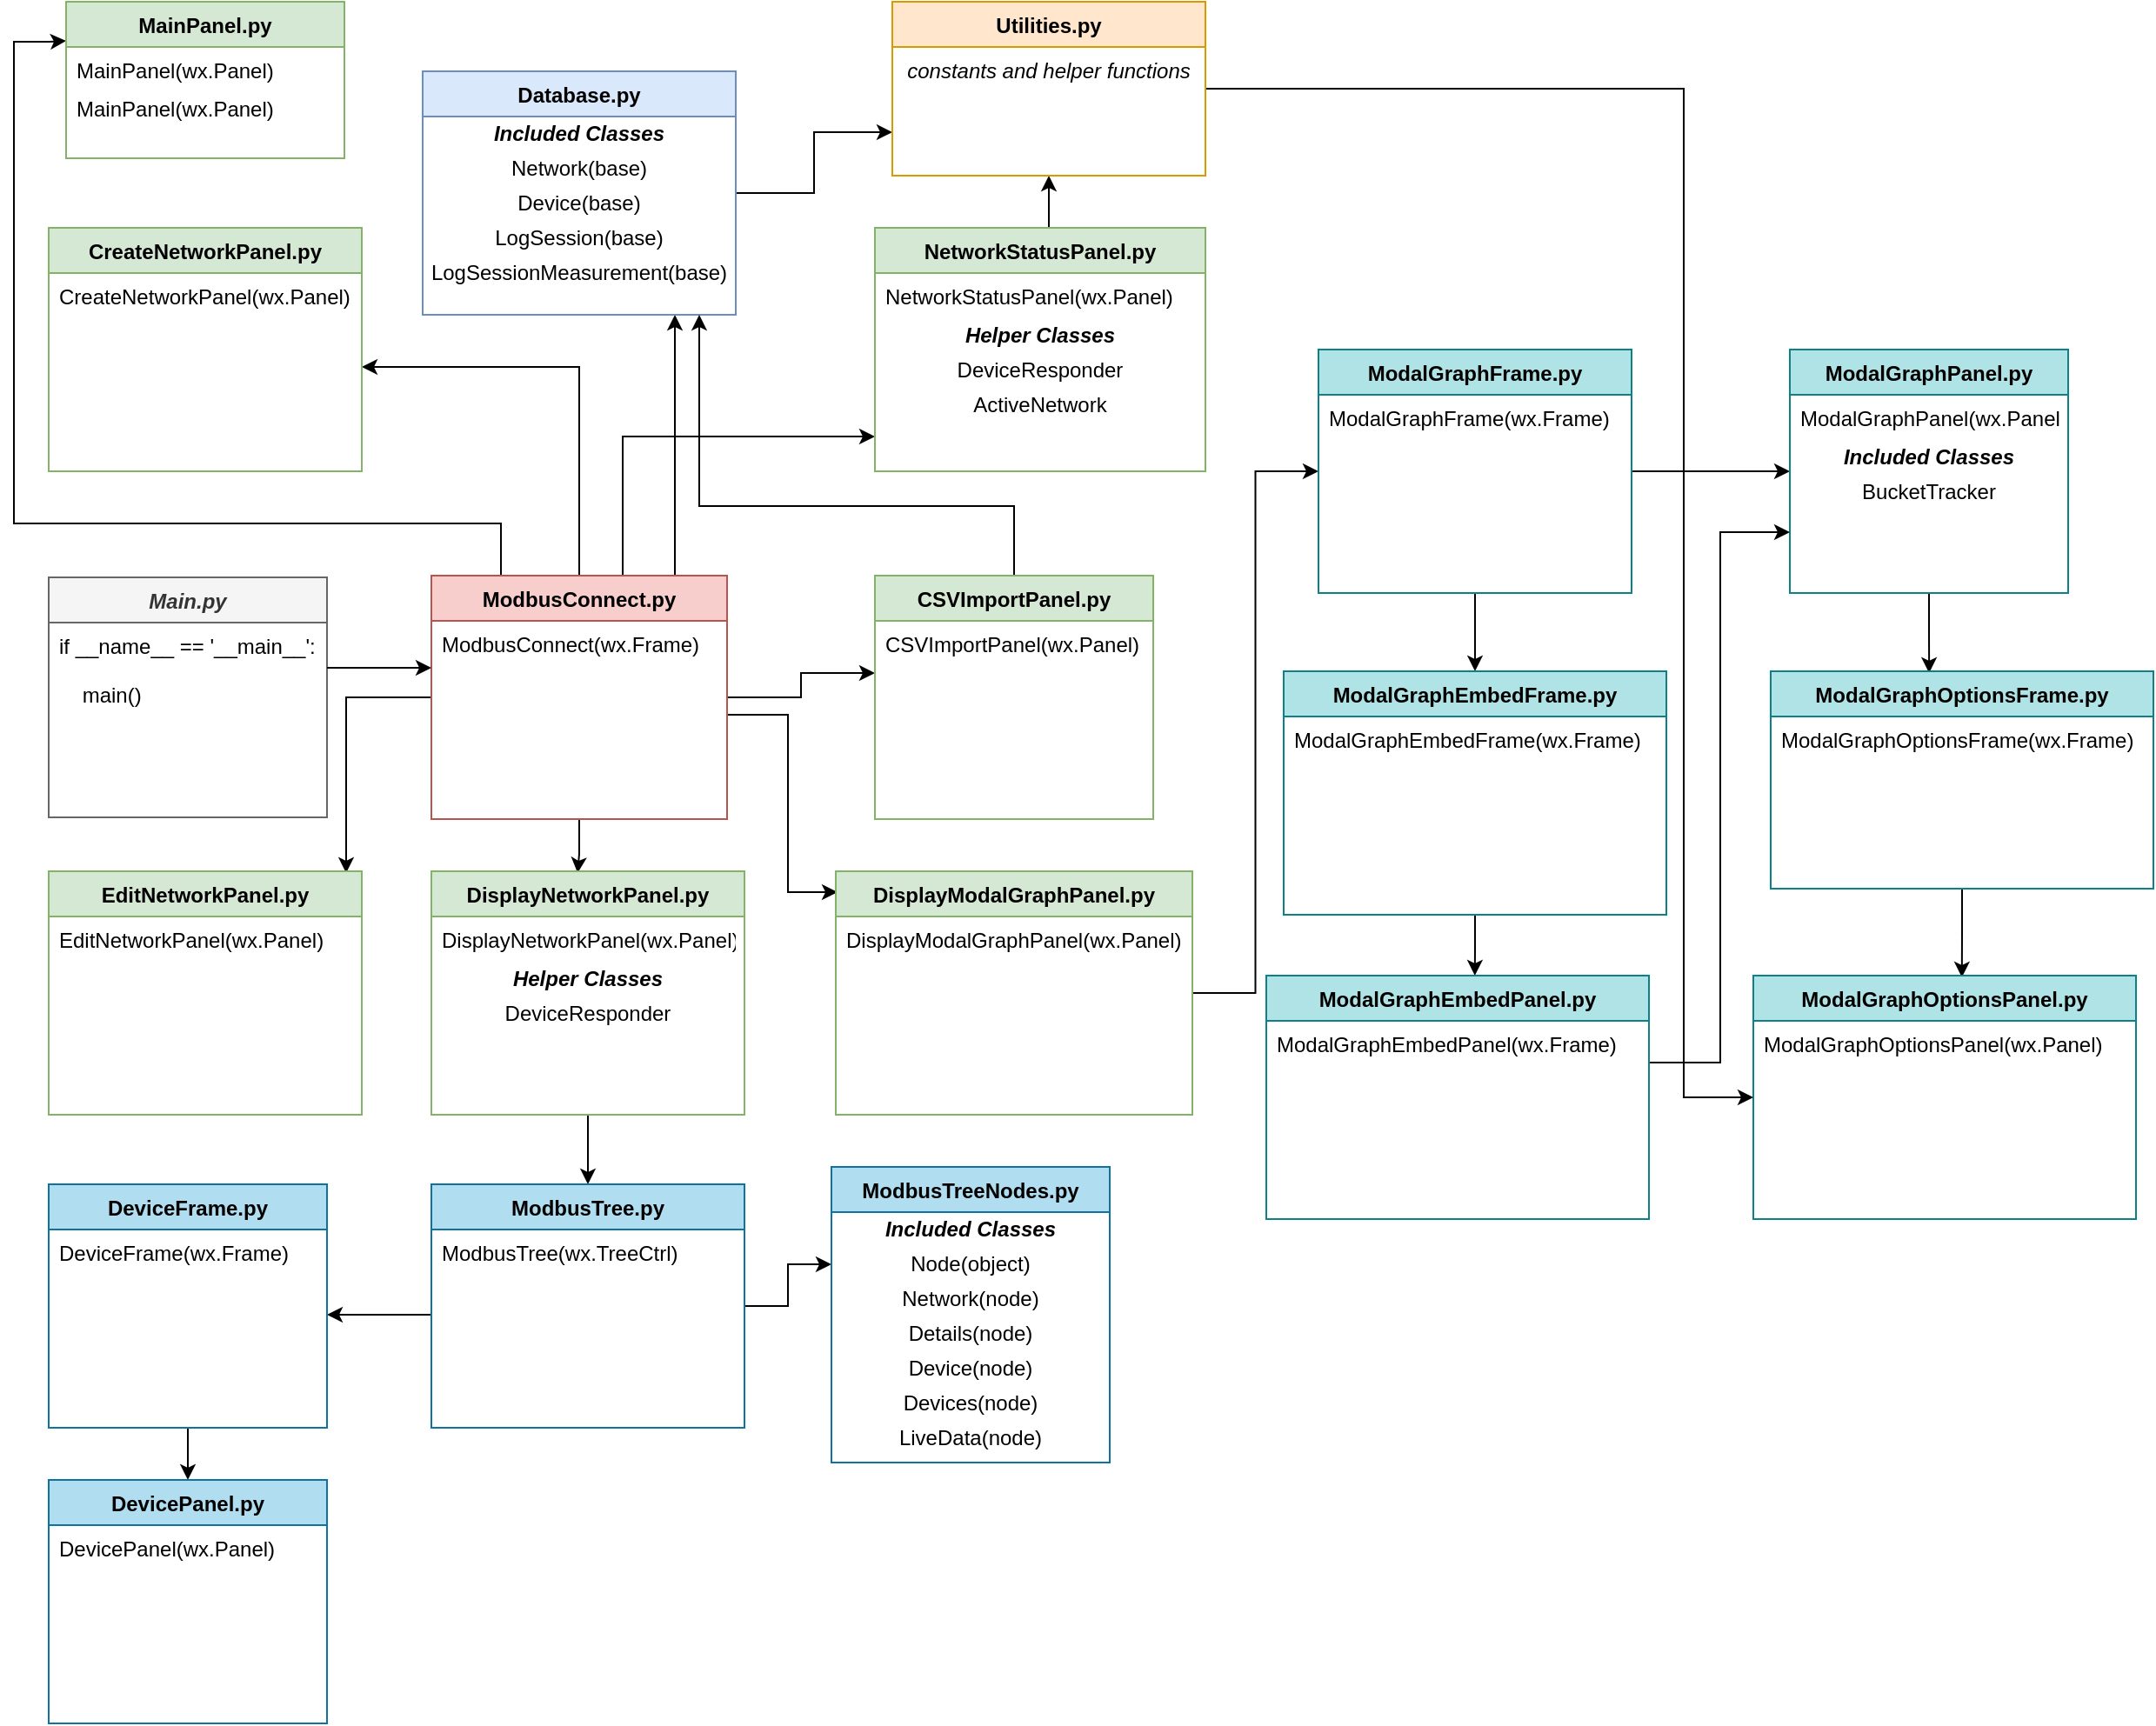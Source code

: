 <mxfile version="14.3.0" type="device"><diagram id="C5RBs43oDa-KdzZeNtuy" name="Page-1"><mxGraphModel dx="1828" dy="2318" grid="1" gridSize="10" guides="1" tooltips="1" connect="1" arrows="1" fold="1" page="1" pageScale="1" pageWidth="827" pageHeight="1169" math="0" shadow="0"><root><mxCell id="WIyWlLk6GJQsqaUBKTNV-0"/><mxCell id="WIyWlLk6GJQsqaUBKTNV-1" parent="WIyWlLk6GJQsqaUBKTNV-0"/><mxCell id="zkfFHV4jXpPFQw0GAbJ--0" value="Main.py" style="swimlane;fontStyle=3;align=center;verticalAlign=top;childLayout=stackLayout;horizontal=1;startSize=26;horizontalStack=0;resizeParent=1;resizeLast=0;collapsible=1;marginBottom=0;rounded=0;shadow=0;strokeWidth=1;fillColor=#f5f5f5;strokeColor=#666666;fontColor=#333333;" parent="WIyWlLk6GJQsqaUBKTNV-1" vertex="1"><mxGeometry x="80" y="141" width="160" height="138" as="geometry"><mxRectangle x="80" y="120" width="160" height="26" as="alternateBounds"/></mxGeometry></mxCell><mxCell id="zkfFHV4jXpPFQw0GAbJ--1" value="if __name__ == '__main__':&#xa;&#xa;    main()&#xa;" style="text;align=left;verticalAlign=top;spacingLeft=4;spacingRight=4;overflow=hidden;rotatable=0;points=[[0,0.5],[1,0.5]];portConstraint=eastwest;" parent="zkfFHV4jXpPFQw0GAbJ--0" vertex="1"><mxGeometry y="26" width="160" height="54" as="geometry"/></mxCell><mxCell id="cQ3X2oHFuaWHltNf9EWz-26" style="edgeStyle=orthogonalEdgeStyle;rounded=0;orthogonalLoop=1;jettySize=auto;html=1;" edge="1" parent="WIyWlLk6GJQsqaUBKTNV-1" source="zkfFHV4jXpPFQw0GAbJ--6"><mxGeometry relative="1" as="geometry"><mxPoint x="440" y="-10" as="targetPoint"/><Array as="points"><mxPoint x="440" y="110"/><mxPoint x="440" y="110"/></Array></mxGeometry></mxCell><mxCell id="cQ3X2oHFuaWHltNf9EWz-27" style="edgeStyle=orthogonalEdgeStyle;rounded=0;orthogonalLoop=1;jettySize=auto;html=1;" edge="1" parent="WIyWlLk6GJQsqaUBKTNV-1" source="zkfFHV4jXpPFQw0GAbJ--6"><mxGeometry relative="1" as="geometry"><mxPoint x="555" y="60" as="targetPoint"/><Array as="points"><mxPoint x="410" y="60"/><mxPoint x="555" y="60"/></Array></mxGeometry></mxCell><mxCell id="cQ3X2oHFuaWHltNf9EWz-28" style="edgeStyle=orthogonalEdgeStyle;rounded=0;orthogonalLoop=1;jettySize=auto;html=1;entryX=0;entryY=1.154;entryDx=0;entryDy=0;entryPerimeter=0;" edge="1" parent="WIyWlLk6GJQsqaUBKTNV-1" source="zkfFHV4jXpPFQw0GAbJ--6" target="cQ3X2oHFuaWHltNf9EWz-22"><mxGeometry relative="1" as="geometry"/></mxCell><mxCell id="cQ3X2oHFuaWHltNf9EWz-29" style="edgeStyle=orthogonalEdgeStyle;rounded=0;orthogonalLoop=1;jettySize=auto;html=1;entryX=0.95;entryY=0.007;entryDx=0;entryDy=0;entryPerimeter=0;" edge="1" parent="WIyWlLk6GJQsqaUBKTNV-1" source="zkfFHV4jXpPFQw0GAbJ--6" target="cQ3X2oHFuaWHltNf9EWz-11"><mxGeometry relative="1" as="geometry"><Array as="points"><mxPoint x="251" y="210"/></Array></mxGeometry></mxCell><mxCell id="cQ3X2oHFuaWHltNf9EWz-32" style="edgeStyle=orthogonalEdgeStyle;rounded=0;orthogonalLoop=1;jettySize=auto;html=1;entryX=0.005;entryY=0.086;entryDx=0;entryDy=0;entryPerimeter=0;" edge="1" parent="WIyWlLk6GJQsqaUBKTNV-1" source="zkfFHV4jXpPFQw0GAbJ--6" target="cQ3X2oHFuaWHltNf9EWz-23"><mxGeometry relative="1" as="geometry"><Array as="points"><mxPoint x="505" y="220"/><mxPoint x="505" y="322"/></Array></mxGeometry></mxCell><mxCell id="cQ3X2oHFuaWHltNf9EWz-75" style="edgeStyle=orthogonalEdgeStyle;rounded=0;orthogonalLoop=1;jettySize=auto;html=1;entryX=0;entryY=0.25;entryDx=0;entryDy=0;" edge="1" parent="WIyWlLk6GJQsqaUBKTNV-1" source="zkfFHV4jXpPFQw0GAbJ--6" target="cQ3X2oHFuaWHltNf9EWz-3"><mxGeometry relative="1" as="geometry"><Array as="points"><mxPoint x="340" y="110"/><mxPoint x="60" y="110"/><mxPoint x="60" y="-167"/><mxPoint x="80" y="-167"/></Array></mxGeometry></mxCell><mxCell id="cQ3X2oHFuaWHltNf9EWz-101" style="edgeStyle=orthogonalEdgeStyle;rounded=0;orthogonalLoop=1;jettySize=auto;html=1;entryX=0.467;entryY=0.007;entryDx=0;entryDy=0;entryPerimeter=0;" edge="1" parent="WIyWlLk6GJQsqaUBKTNV-1" source="zkfFHV4jXpPFQw0GAbJ--6" target="cQ3X2oHFuaWHltNf9EWz-16"><mxGeometry relative="1" as="geometry"/></mxCell><mxCell id="cQ3X2oHFuaWHltNf9EWz-106" style="edgeStyle=orthogonalEdgeStyle;rounded=0;orthogonalLoop=1;jettySize=auto;html=1;" edge="1" parent="WIyWlLk6GJQsqaUBKTNV-1" source="zkfFHV4jXpPFQw0GAbJ--6"><mxGeometry relative="1" as="geometry"><mxPoint x="260" y="20" as="targetPoint"/><Array as="points"><mxPoint x="385" y="20"/></Array></mxGeometry></mxCell><mxCell id="zkfFHV4jXpPFQw0GAbJ--6" value="ModbusConnect.py&#xa;" style="swimlane;fontStyle=1;align=center;verticalAlign=top;childLayout=stackLayout;horizontal=1;startSize=26;horizontalStack=0;resizeParent=1;resizeLast=0;collapsible=1;marginBottom=0;rounded=0;shadow=0;strokeWidth=1;fillColor=#f8cecc;strokeColor=#b85450;" parent="WIyWlLk6GJQsqaUBKTNV-1" vertex="1"><mxGeometry x="300" y="140" width="170" height="140" as="geometry"><mxRectangle x="130" y="380" width="160" height="26" as="alternateBounds"/></mxGeometry></mxCell><mxCell id="zkfFHV4jXpPFQw0GAbJ--7" value="ModbusConnect(wx.Frame)&#xa;" style="text;align=left;verticalAlign=top;spacingLeft=4;spacingRight=4;overflow=hidden;rotatable=0;points=[[0,0.5],[1,0.5]];portConstraint=eastwest;" parent="zkfFHV4jXpPFQw0GAbJ--6" vertex="1"><mxGeometry y="26" width="170" height="26" as="geometry"/></mxCell><mxCell id="cQ3X2oHFuaWHltNf9EWz-89" style="edgeStyle=orthogonalEdgeStyle;rounded=0;orthogonalLoop=1;jettySize=auto;html=1;entryX=0;entryY=0.75;entryDx=0;entryDy=0;" edge="1" parent="WIyWlLk6GJQsqaUBKTNV-1" source="cQ3X2oHFuaWHltNf9EWz-1" target="cQ3X2oHFuaWHltNf9EWz-87"><mxGeometry relative="1" as="geometry"/></mxCell><mxCell id="cQ3X2oHFuaWHltNf9EWz-1" value="Database.py" style="swimlane;fontStyle=1;align=center;verticalAlign=top;childLayout=stackLayout;horizontal=1;startSize=26;horizontalStack=0;resizeParent=1;resizeLast=0;collapsible=1;marginBottom=0;rounded=0;shadow=0;strokeWidth=1;fillColor=#dae8fc;strokeColor=#6c8ebf;" vertex="1" parent="WIyWlLk6GJQsqaUBKTNV-1"><mxGeometry x="295" y="-150" width="180" height="140" as="geometry"><mxRectangle x="130" y="380" width="160" height="26" as="alternateBounds"/></mxGeometry></mxCell><mxCell id="cQ3X2oHFuaWHltNf9EWz-77" value="&lt;b&gt;Included Classes&lt;/b&gt;" style="text;html=1;strokeColor=none;fillColor=none;align=center;verticalAlign=middle;whiteSpace=wrap;rounded=0;fontStyle=2" vertex="1" parent="cQ3X2oHFuaWHltNf9EWz-1"><mxGeometry y="26" width="180" height="20" as="geometry"/></mxCell><mxCell id="cQ3X2oHFuaWHltNf9EWz-78" value="Network(base)" style="text;html=1;strokeColor=none;fillColor=none;align=center;verticalAlign=middle;whiteSpace=wrap;rounded=0;" vertex="1" parent="cQ3X2oHFuaWHltNf9EWz-1"><mxGeometry y="46" width="180" height="20" as="geometry"/></mxCell><mxCell id="cQ3X2oHFuaWHltNf9EWz-80" value="Device(base)" style="text;html=1;strokeColor=none;fillColor=none;align=center;verticalAlign=middle;whiteSpace=wrap;rounded=0;" vertex="1" parent="cQ3X2oHFuaWHltNf9EWz-1"><mxGeometry y="66" width="180" height="20" as="geometry"/></mxCell><mxCell id="cQ3X2oHFuaWHltNf9EWz-81" value="LogSession(base)" style="text;html=1;strokeColor=none;fillColor=none;align=center;verticalAlign=middle;whiteSpace=wrap;rounded=0;" vertex="1" parent="cQ3X2oHFuaWHltNf9EWz-1"><mxGeometry y="86" width="180" height="20" as="geometry"/></mxCell><mxCell id="cQ3X2oHFuaWHltNf9EWz-83" value="LogSessionMeasurement(base)" style="text;html=1;strokeColor=none;fillColor=none;align=center;verticalAlign=middle;whiteSpace=wrap;rounded=0;" vertex="1" parent="cQ3X2oHFuaWHltNf9EWz-1"><mxGeometry y="106" width="180" height="20" as="geometry"/></mxCell><mxCell id="cQ3X2oHFuaWHltNf9EWz-3" value="MainPanel.py" style="swimlane;fontStyle=1;align=center;verticalAlign=top;childLayout=stackLayout;horizontal=1;startSize=26;horizontalStack=0;resizeParent=1;resizeLast=0;collapsible=1;marginBottom=0;rounded=0;shadow=0;strokeWidth=1;fillColor=#d5e8d4;strokeColor=#82b366;" vertex="1" parent="WIyWlLk6GJQsqaUBKTNV-1"><mxGeometry x="90" y="-190" width="160" height="90" as="geometry"><mxRectangle x="130" y="380" width="160" height="26" as="alternateBounds"/></mxGeometry></mxCell><mxCell id="cQ3X2oHFuaWHltNf9EWz-94" value="MainPanel(wx.Panel)&#xa;" style="text;align=left;verticalAlign=top;spacingLeft=4;spacingRight=4;overflow=hidden;rotatable=0;points=[[0,0.5],[1,0.5]];portConstraint=eastwest;" vertex="1" parent="cQ3X2oHFuaWHltNf9EWz-3"><mxGeometry y="26" width="160" height="22" as="geometry"/></mxCell><mxCell id="cQ3X2oHFuaWHltNf9EWz-4" value="MainPanel(wx.Panel)&#xa;" style="text;align=left;verticalAlign=top;spacingLeft=4;spacingRight=4;overflow=hidden;rotatable=0;points=[[0,0.5],[1,0.5]];portConstraint=eastwest;" vertex="1" parent="cQ3X2oHFuaWHltNf9EWz-3"><mxGeometry y="48" width="160" height="26" as="geometry"/></mxCell><mxCell id="cQ3X2oHFuaWHltNf9EWz-5" value="CreateNetworkPanel.py" style="swimlane;fontStyle=1;align=center;verticalAlign=top;childLayout=stackLayout;horizontal=1;startSize=26;horizontalStack=0;resizeParent=1;resizeLast=0;collapsible=1;marginBottom=0;rounded=0;shadow=0;strokeWidth=1;fillColor=#d5e8d4;strokeColor=#82b366;" vertex="1" parent="WIyWlLk6GJQsqaUBKTNV-1"><mxGeometry x="80" y="-60" width="180" height="140" as="geometry"><mxRectangle x="130" y="380" width="160" height="26" as="alternateBounds"/></mxGeometry></mxCell><mxCell id="cQ3X2oHFuaWHltNf9EWz-6" value="CreateNetworkPanel(wx.Panel)&#xa;" style="text;align=left;verticalAlign=top;spacingLeft=4;spacingRight=4;overflow=hidden;rotatable=0;points=[[0,0.5],[1,0.5]];portConstraint=eastwest;" vertex="1" parent="cQ3X2oHFuaWHltNf9EWz-5"><mxGeometry y="26" width="180" height="26" as="geometry"/></mxCell><mxCell id="cQ3X2oHFuaWHltNf9EWz-96" style="edgeStyle=orthogonalEdgeStyle;rounded=0;orthogonalLoop=1;jettySize=auto;html=1;entryX=0.5;entryY=1;entryDx=0;entryDy=0;" edge="1" parent="WIyWlLk6GJQsqaUBKTNV-1" source="cQ3X2oHFuaWHltNf9EWz-8" target="cQ3X2oHFuaWHltNf9EWz-87"><mxGeometry relative="1" as="geometry"><mxPoint x="670" y="-100" as="targetPoint"/><Array as="points"><mxPoint x="655" y="-70"/><mxPoint x="655" y="-70"/></Array></mxGeometry></mxCell><mxCell id="cQ3X2oHFuaWHltNf9EWz-8" value="NetworkStatusPanel.py" style="swimlane;fontStyle=1;align=center;verticalAlign=top;childLayout=stackLayout;horizontal=1;startSize=26;horizontalStack=0;resizeParent=1;resizeLast=0;collapsible=1;marginBottom=0;rounded=0;shadow=0;strokeWidth=1;fillColor=#d5e8d4;strokeColor=#82b366;" vertex="1" parent="WIyWlLk6GJQsqaUBKTNV-1"><mxGeometry x="555" y="-60" width="190" height="140" as="geometry"><mxRectangle x="130" y="380" width="160" height="26" as="alternateBounds"/></mxGeometry></mxCell><mxCell id="cQ3X2oHFuaWHltNf9EWz-9" value="NetworkStatusPanel(wx.Panel)&#xa;&#xa;" style="text;align=left;verticalAlign=top;spacingLeft=4;spacingRight=4;overflow=hidden;rotatable=0;points=[[0,0.5],[1,0.5]];portConstraint=eastwest;" vertex="1" parent="cQ3X2oHFuaWHltNf9EWz-8"><mxGeometry y="26" width="190" height="26" as="geometry"/></mxCell><mxCell id="cQ3X2oHFuaWHltNf9EWz-13" value="Helper Classes" style="text;html=1;strokeColor=none;fillColor=none;align=center;verticalAlign=middle;whiteSpace=wrap;rounded=0;fontStyle=3" vertex="1" parent="cQ3X2oHFuaWHltNf9EWz-8"><mxGeometry y="52" width="190" height="20" as="geometry"/></mxCell><mxCell id="cQ3X2oHFuaWHltNf9EWz-14" value="DeviceResponder" style="text;html=1;strokeColor=none;fillColor=none;align=center;verticalAlign=middle;whiteSpace=wrap;rounded=0;" vertex="1" parent="cQ3X2oHFuaWHltNf9EWz-8"><mxGeometry y="72" width="190" height="20" as="geometry"/></mxCell><mxCell id="cQ3X2oHFuaWHltNf9EWz-15" value="ActiveNetwork" style="text;html=1;strokeColor=none;fillColor=none;align=center;verticalAlign=middle;whiteSpace=wrap;rounded=0;" vertex="1" parent="cQ3X2oHFuaWHltNf9EWz-8"><mxGeometry y="92" width="190" height="20" as="geometry"/></mxCell><mxCell id="cQ3X2oHFuaWHltNf9EWz-11" value="EditNetworkPanel.py" style="swimlane;fontStyle=1;align=center;verticalAlign=top;childLayout=stackLayout;horizontal=1;startSize=26;horizontalStack=0;resizeParent=1;resizeLast=0;collapsible=1;marginBottom=0;rounded=0;shadow=0;strokeWidth=1;fillColor=#d5e8d4;strokeColor=#82b366;" vertex="1" parent="WIyWlLk6GJQsqaUBKTNV-1"><mxGeometry x="80" y="310" width="180" height="140" as="geometry"><mxRectangle x="130" y="380" width="160" height="26" as="alternateBounds"/></mxGeometry></mxCell><mxCell id="cQ3X2oHFuaWHltNf9EWz-12" value="EditNetworkPanel(wx.Panel)&#xa;" style="text;align=left;verticalAlign=top;spacingLeft=4;spacingRight=4;overflow=hidden;rotatable=0;points=[[0,0.5],[1,0.5]];portConstraint=eastwest;" vertex="1" parent="cQ3X2oHFuaWHltNf9EWz-11"><mxGeometry y="26" width="180" height="26" as="geometry"/></mxCell><mxCell id="cQ3X2oHFuaWHltNf9EWz-47" style="edgeStyle=orthogonalEdgeStyle;rounded=0;orthogonalLoop=1;jettySize=auto;html=1;" edge="1" parent="WIyWlLk6GJQsqaUBKTNV-1" source="cQ3X2oHFuaWHltNf9EWz-16" target="cQ3X2oHFuaWHltNf9EWz-33"><mxGeometry relative="1" as="geometry"/></mxCell><mxCell id="cQ3X2oHFuaWHltNf9EWz-16" value="DisplayNetworkPanel.py" style="swimlane;fontStyle=1;align=center;verticalAlign=top;childLayout=stackLayout;horizontal=1;startSize=26;horizontalStack=0;resizeParent=1;resizeLast=0;collapsible=1;marginBottom=0;rounded=0;shadow=0;strokeWidth=1;fillColor=#d5e8d4;strokeColor=#82b366;" vertex="1" parent="WIyWlLk6GJQsqaUBKTNV-1"><mxGeometry x="300" y="310" width="180" height="140" as="geometry"><mxRectangle x="130" y="380" width="160" height="26" as="alternateBounds"/></mxGeometry></mxCell><mxCell id="cQ3X2oHFuaWHltNf9EWz-17" value="DisplayNetworkPanel(wx.Panel)&#xa;" style="text;align=left;verticalAlign=top;spacingLeft=4;spacingRight=4;overflow=hidden;rotatable=0;points=[[0,0.5],[1,0.5]];portConstraint=eastwest;" vertex="1" parent="cQ3X2oHFuaWHltNf9EWz-16"><mxGeometry y="26" width="180" height="26" as="geometry"/></mxCell><mxCell id="cQ3X2oHFuaWHltNf9EWz-18" value="&lt;b&gt;Helper Classes&lt;/b&gt;" style="text;html=1;strokeColor=none;fillColor=none;align=center;verticalAlign=middle;whiteSpace=wrap;rounded=0;fontStyle=2" vertex="1" parent="cQ3X2oHFuaWHltNf9EWz-16"><mxGeometry y="52" width="180" height="20" as="geometry"/></mxCell><mxCell id="cQ3X2oHFuaWHltNf9EWz-20" value="DeviceResponder" style="text;html=1;strokeColor=none;fillColor=none;align=center;verticalAlign=middle;whiteSpace=wrap;rounded=0;" vertex="1" parent="cQ3X2oHFuaWHltNf9EWz-16"><mxGeometry y="72" width="180" height="20" as="geometry"/></mxCell><mxCell id="cQ3X2oHFuaWHltNf9EWz-76" style="edgeStyle=orthogonalEdgeStyle;rounded=0;orthogonalLoop=1;jettySize=auto;html=1;" edge="1" parent="WIyWlLk6GJQsqaUBKTNV-1" source="cQ3X2oHFuaWHltNf9EWz-21"><mxGeometry relative="1" as="geometry"><mxPoint x="454" y="-10" as="targetPoint"/><Array as="points"><mxPoint x="635" y="100"/><mxPoint x="454" y="100"/></Array></mxGeometry></mxCell><mxCell id="cQ3X2oHFuaWHltNf9EWz-21" value="CSVImportPanel.py" style="swimlane;fontStyle=1;align=center;verticalAlign=top;childLayout=stackLayout;horizontal=1;startSize=26;horizontalStack=0;resizeParent=1;resizeLast=0;collapsible=1;marginBottom=0;rounded=0;shadow=0;strokeWidth=1;fillColor=#d5e8d4;strokeColor=#82b366;" vertex="1" parent="WIyWlLk6GJQsqaUBKTNV-1"><mxGeometry x="555" y="140" width="160" height="140" as="geometry"><mxRectangle x="130" y="380" width="160" height="26" as="alternateBounds"/></mxGeometry></mxCell><mxCell id="cQ3X2oHFuaWHltNf9EWz-22" value="CSVImportPanel(wx.Panel)&#xa;" style="text;align=left;verticalAlign=top;spacingLeft=4;spacingRight=4;overflow=hidden;rotatable=0;points=[[0,0.5],[1,0.5]];portConstraint=eastwest;" vertex="1" parent="cQ3X2oHFuaWHltNf9EWz-21"><mxGeometry y="26" width="160" height="26" as="geometry"/></mxCell><mxCell id="cQ3X2oHFuaWHltNf9EWz-53" style="edgeStyle=orthogonalEdgeStyle;rounded=0;orthogonalLoop=1;jettySize=auto;html=1;entryX=0;entryY=0.5;entryDx=0;entryDy=0;" edge="1" parent="WIyWlLk6GJQsqaUBKTNV-1" source="cQ3X2oHFuaWHltNf9EWz-23" target="cQ3X2oHFuaWHltNf9EWz-51"><mxGeometry relative="1" as="geometry"><mxPoint x="800" y="380" as="targetPoint"/></mxGeometry></mxCell><mxCell id="cQ3X2oHFuaWHltNf9EWz-23" value="DisplayModalGraphPanel.py" style="swimlane;fontStyle=1;align=center;verticalAlign=top;childLayout=stackLayout;horizontal=1;startSize=26;horizontalStack=0;resizeParent=1;resizeLast=0;collapsible=1;marginBottom=0;rounded=0;shadow=0;strokeWidth=1;fillColor=#d5e8d4;strokeColor=#82b366;" vertex="1" parent="WIyWlLk6GJQsqaUBKTNV-1"><mxGeometry x="532.5" y="310" width="205" height="140" as="geometry"><mxRectangle x="130" y="380" width="160" height="26" as="alternateBounds"/></mxGeometry></mxCell><mxCell id="cQ3X2oHFuaWHltNf9EWz-24" value="DisplayModalGraphPanel(wx.Panel)&#xa;" style="text;align=left;verticalAlign=top;spacingLeft=4;spacingRight=4;overflow=hidden;rotatable=0;points=[[0,0.5],[1,0.5]];portConstraint=eastwest;" vertex="1" parent="cQ3X2oHFuaWHltNf9EWz-23"><mxGeometry y="26" width="205" height="26" as="geometry"/></mxCell><mxCell id="cQ3X2oHFuaWHltNf9EWz-30" style="edgeStyle=orthogonalEdgeStyle;rounded=0;orthogonalLoop=1;jettySize=auto;html=1;" edge="1" parent="WIyWlLk6GJQsqaUBKTNV-1" source="zkfFHV4jXpPFQw0GAbJ--1"><mxGeometry relative="1" as="geometry"><mxPoint x="300" y="193" as="targetPoint"/><Array as="points"><mxPoint x="300" y="193"/></Array></mxGeometry></mxCell><mxCell id="cQ3X2oHFuaWHltNf9EWz-46" style="edgeStyle=orthogonalEdgeStyle;rounded=0;orthogonalLoop=1;jettySize=auto;html=1;entryX=0;entryY=0.5;entryDx=0;entryDy=0;" edge="1" parent="WIyWlLk6GJQsqaUBKTNV-1" source="cQ3X2oHFuaWHltNf9EWz-33" target="cQ3X2oHFuaWHltNf9EWz-38"><mxGeometry relative="1" as="geometry"/></mxCell><mxCell id="cQ3X2oHFuaWHltNf9EWz-100" style="edgeStyle=orthogonalEdgeStyle;rounded=0;orthogonalLoop=1;jettySize=auto;html=1;" edge="1" parent="WIyWlLk6GJQsqaUBKTNV-1" source="cQ3X2oHFuaWHltNf9EWz-33"><mxGeometry relative="1" as="geometry"><mxPoint x="240" y="565" as="targetPoint"/><Array as="points"><mxPoint x="280" y="565"/><mxPoint x="280" y="565"/></Array></mxGeometry></mxCell><mxCell id="cQ3X2oHFuaWHltNf9EWz-33" value="ModbusTree.py" style="swimlane;fontStyle=1;align=center;verticalAlign=top;childLayout=stackLayout;horizontal=1;startSize=26;horizontalStack=0;resizeParent=1;resizeLast=0;collapsible=1;marginBottom=0;rounded=0;shadow=0;strokeWidth=1;fillColor=#b1ddf0;strokeColor=#10739e;" vertex="1" parent="WIyWlLk6GJQsqaUBKTNV-1"><mxGeometry x="300" y="490" width="180" height="140" as="geometry"><mxRectangle x="130" y="380" width="160" height="26" as="alternateBounds"/></mxGeometry></mxCell><mxCell id="cQ3X2oHFuaWHltNf9EWz-34" value="ModbusTree(wx.TreeCtrl)&#xa;" style="text;align=left;verticalAlign=top;spacingLeft=4;spacingRight=4;overflow=hidden;rotatable=0;points=[[0,0.5],[1,0.5]];portConstraint=eastwest;" vertex="1" parent="cQ3X2oHFuaWHltNf9EWz-33"><mxGeometry y="26" width="180" height="26" as="geometry"/></mxCell><mxCell id="cQ3X2oHFuaWHltNf9EWz-35" value="ModbusTreeNodes.py" style="swimlane;fontStyle=1;align=center;verticalAlign=top;childLayout=stackLayout;horizontal=1;startSize=26;horizontalStack=0;resizeParent=1;resizeLast=0;collapsible=1;marginBottom=0;rounded=0;shadow=0;strokeWidth=1;fillColor=#b1ddf0;strokeColor=#10739e;" vertex="1" parent="WIyWlLk6GJQsqaUBKTNV-1"><mxGeometry x="530" y="480" width="160" height="170" as="geometry"><mxRectangle x="130" y="380" width="160" height="26" as="alternateBounds"/></mxGeometry></mxCell><mxCell id="cQ3X2oHFuaWHltNf9EWz-37" value="&lt;b&gt;Included Classes&lt;/b&gt;" style="text;html=1;strokeColor=none;fillColor=none;align=center;verticalAlign=middle;whiteSpace=wrap;rounded=0;fontStyle=2" vertex="1" parent="cQ3X2oHFuaWHltNf9EWz-35"><mxGeometry y="26" width="160" height="20" as="geometry"/></mxCell><mxCell id="cQ3X2oHFuaWHltNf9EWz-38" value="Node(object)" style="text;html=1;strokeColor=none;fillColor=none;align=center;verticalAlign=middle;whiteSpace=wrap;rounded=0;" vertex="1" parent="cQ3X2oHFuaWHltNf9EWz-35"><mxGeometry y="46" width="160" height="20" as="geometry"/></mxCell><mxCell id="cQ3X2oHFuaWHltNf9EWz-39" value="Network(node)" style="text;html=1;strokeColor=none;fillColor=none;align=center;verticalAlign=middle;whiteSpace=wrap;rounded=0;" vertex="1" parent="cQ3X2oHFuaWHltNf9EWz-35"><mxGeometry y="66" width="160" height="20" as="geometry"/></mxCell><mxCell id="cQ3X2oHFuaWHltNf9EWz-41" value="Details(node)" style="text;html=1;strokeColor=none;fillColor=none;align=center;verticalAlign=middle;whiteSpace=wrap;rounded=0;" vertex="1" parent="cQ3X2oHFuaWHltNf9EWz-35"><mxGeometry y="86" width="160" height="20" as="geometry"/></mxCell><mxCell id="cQ3X2oHFuaWHltNf9EWz-42" value="Device(node)" style="text;html=1;strokeColor=none;fillColor=none;align=center;verticalAlign=middle;whiteSpace=wrap;rounded=0;" vertex="1" parent="cQ3X2oHFuaWHltNf9EWz-35"><mxGeometry y="106" width="160" height="20" as="geometry"/></mxCell><mxCell id="cQ3X2oHFuaWHltNf9EWz-43" value="Devices(node)" style="text;html=1;strokeColor=none;fillColor=none;align=center;verticalAlign=middle;whiteSpace=wrap;rounded=0;" vertex="1" parent="cQ3X2oHFuaWHltNf9EWz-35"><mxGeometry y="126" width="160" height="20" as="geometry"/></mxCell><mxCell id="cQ3X2oHFuaWHltNf9EWz-45" value="LiveData(node)" style="text;html=1;strokeColor=none;fillColor=none;align=center;verticalAlign=middle;whiteSpace=wrap;rounded=0;" vertex="1" parent="cQ3X2oHFuaWHltNf9EWz-35"><mxGeometry y="146" width="160" height="20" as="geometry"/></mxCell><mxCell id="cQ3X2oHFuaWHltNf9EWz-104" style="edgeStyle=orthogonalEdgeStyle;rounded=0;orthogonalLoop=1;jettySize=auto;html=1;entryX=0.5;entryY=0;entryDx=0;entryDy=0;" edge="1" parent="WIyWlLk6GJQsqaUBKTNV-1" source="cQ3X2oHFuaWHltNf9EWz-48" target="cQ3X2oHFuaWHltNf9EWz-102"><mxGeometry relative="1" as="geometry"/></mxCell><mxCell id="cQ3X2oHFuaWHltNf9EWz-48" value="DeviceFrame.py" style="swimlane;fontStyle=1;align=center;verticalAlign=top;childLayout=stackLayout;horizontal=1;startSize=26;horizontalStack=0;resizeParent=1;resizeLast=0;collapsible=1;marginBottom=0;rounded=0;shadow=0;strokeWidth=1;fillColor=#b1ddf0;strokeColor=#10739e;" vertex="1" parent="WIyWlLk6GJQsqaUBKTNV-1"><mxGeometry x="80" y="490" width="160" height="140" as="geometry"><mxRectangle x="130" y="380" width="160" height="26" as="alternateBounds"/></mxGeometry></mxCell><mxCell id="cQ3X2oHFuaWHltNf9EWz-49" value="DeviceFrame(wx.Frame)&#xa;" style="text;align=left;verticalAlign=top;spacingLeft=4;spacingRight=4;overflow=hidden;rotatable=0;points=[[0,0.5],[1,0.5]];portConstraint=eastwest;" vertex="1" parent="cQ3X2oHFuaWHltNf9EWz-48"><mxGeometry y="26" width="160" height="26" as="geometry"/></mxCell><mxCell id="cQ3X2oHFuaWHltNf9EWz-56" style="edgeStyle=orthogonalEdgeStyle;rounded=0;orthogonalLoop=1;jettySize=auto;html=1;entryX=0;entryY=0.5;entryDx=0;entryDy=0;" edge="1" parent="WIyWlLk6GJQsqaUBKTNV-1" source="cQ3X2oHFuaWHltNf9EWz-51" target="cQ3X2oHFuaWHltNf9EWz-54"><mxGeometry relative="1" as="geometry"><mxPoint x="1020" y="80" as="targetPoint"/></mxGeometry></mxCell><mxCell id="cQ3X2oHFuaWHltNf9EWz-67" style="edgeStyle=orthogonalEdgeStyle;rounded=0;orthogonalLoop=1;jettySize=auto;html=1;entryX=0.5;entryY=0;entryDx=0;entryDy=0;" edge="1" parent="WIyWlLk6GJQsqaUBKTNV-1" source="cQ3X2oHFuaWHltNf9EWz-51" target="cQ3X2oHFuaWHltNf9EWz-65"><mxGeometry relative="1" as="geometry"/></mxCell><mxCell id="cQ3X2oHFuaWHltNf9EWz-51" value="ModalGraphFrame.py" style="swimlane;fontStyle=1;align=center;verticalAlign=top;childLayout=stackLayout;horizontal=1;startSize=26;horizontalStack=0;resizeParent=1;resizeLast=0;collapsible=1;marginBottom=0;rounded=0;shadow=0;strokeWidth=1;fillColor=#b0e3e6;strokeColor=#0e8088;" vertex="1" parent="WIyWlLk6GJQsqaUBKTNV-1"><mxGeometry x="810" y="10" width="180" height="140" as="geometry"><mxRectangle x="130" y="380" width="160" height="26" as="alternateBounds"/></mxGeometry></mxCell><mxCell id="cQ3X2oHFuaWHltNf9EWz-52" value="ModalGraphFrame(wx.Frame)&#xa;" style="text;align=left;verticalAlign=top;spacingLeft=4;spacingRight=4;overflow=hidden;rotatable=0;points=[[0,0.5],[1,0.5]];portConstraint=eastwest;" vertex="1" parent="cQ3X2oHFuaWHltNf9EWz-51"><mxGeometry y="26" width="180" height="26" as="geometry"/></mxCell><mxCell id="cQ3X2oHFuaWHltNf9EWz-99" style="edgeStyle=orthogonalEdgeStyle;rounded=0;orthogonalLoop=1;jettySize=auto;html=1;entryX=0.414;entryY=0.008;entryDx=0;entryDy=0;entryPerimeter=0;" edge="1" parent="WIyWlLk6GJQsqaUBKTNV-1" source="cQ3X2oHFuaWHltNf9EWz-54" target="cQ3X2oHFuaWHltNf9EWz-57"><mxGeometry relative="1" as="geometry"/></mxCell><mxCell id="cQ3X2oHFuaWHltNf9EWz-54" value="ModalGraphPanel.py" style="swimlane;fontStyle=1;align=center;verticalAlign=top;childLayout=stackLayout;horizontal=1;startSize=26;horizontalStack=0;resizeParent=1;resizeLast=0;collapsible=1;marginBottom=0;rounded=0;shadow=0;strokeWidth=1;fillColor=#b0e3e6;strokeColor=#0e8088;" vertex="1" parent="WIyWlLk6GJQsqaUBKTNV-1"><mxGeometry x="1081" y="10" width="160" height="140" as="geometry"><mxRectangle x="130" y="380" width="160" height="26" as="alternateBounds"/></mxGeometry></mxCell><mxCell id="cQ3X2oHFuaWHltNf9EWz-55" value="ModalGraphPanel(wx.Panel)&#xa;" style="text;align=left;verticalAlign=top;spacingLeft=4;spacingRight=4;overflow=hidden;rotatable=0;points=[[0,0.5],[1,0.5]];portConstraint=eastwest;" vertex="1" parent="cQ3X2oHFuaWHltNf9EWz-54"><mxGeometry y="26" width="160" height="26" as="geometry"/></mxCell><mxCell id="cQ3X2oHFuaWHltNf9EWz-84" value="&lt;b&gt;Included Classes&lt;/b&gt;" style="text;html=1;strokeColor=none;fillColor=none;align=center;verticalAlign=middle;whiteSpace=wrap;rounded=0;fontStyle=2" vertex="1" parent="cQ3X2oHFuaWHltNf9EWz-54"><mxGeometry y="52" width="160" height="20" as="geometry"/></mxCell><mxCell id="cQ3X2oHFuaWHltNf9EWz-86" value="BucketTracker" style="text;html=1;strokeColor=none;fillColor=none;align=center;verticalAlign=middle;whiteSpace=wrap;rounded=0;" vertex="1" parent="cQ3X2oHFuaWHltNf9EWz-54"><mxGeometry y="72" width="160" height="20" as="geometry"/></mxCell><mxCell id="cQ3X2oHFuaWHltNf9EWz-72" style="edgeStyle=orthogonalEdgeStyle;rounded=0;orthogonalLoop=1;jettySize=auto;html=1;entryX=0.545;entryY=0.007;entryDx=0;entryDy=0;entryPerimeter=0;" edge="1" parent="WIyWlLk6GJQsqaUBKTNV-1" source="cQ3X2oHFuaWHltNf9EWz-57" target="cQ3X2oHFuaWHltNf9EWz-60"><mxGeometry relative="1" as="geometry"/></mxCell><mxCell id="cQ3X2oHFuaWHltNf9EWz-57" value="ModalGraphOptionsFrame.py" style="swimlane;fontStyle=1;align=center;verticalAlign=top;childLayout=stackLayout;horizontal=1;startSize=26;horizontalStack=0;resizeParent=1;resizeLast=0;collapsible=1;marginBottom=0;rounded=0;shadow=0;strokeWidth=1;fillColor=#b0e3e6;strokeColor=#0e8088;" vertex="1" parent="WIyWlLk6GJQsqaUBKTNV-1"><mxGeometry x="1070" y="195" width="220" height="125" as="geometry"><mxRectangle x="130" y="380" width="160" height="26" as="alternateBounds"/></mxGeometry></mxCell><mxCell id="cQ3X2oHFuaWHltNf9EWz-58" value="ModalGraphOptionsFrame(wx.Frame)&#xa;" style="text;align=left;verticalAlign=top;spacingLeft=4;spacingRight=4;overflow=hidden;rotatable=0;points=[[0,0.5],[1,0.5]];portConstraint=eastwest;" vertex="1" parent="cQ3X2oHFuaWHltNf9EWz-57"><mxGeometry y="26" width="220" height="26" as="geometry"/></mxCell><mxCell id="cQ3X2oHFuaWHltNf9EWz-60" value="ModalGraphOptionsPanel.py" style="swimlane;fontStyle=1;align=center;verticalAlign=top;childLayout=stackLayout;horizontal=1;startSize=26;horizontalStack=0;resizeParent=1;resizeLast=0;collapsible=1;marginBottom=0;rounded=0;shadow=0;strokeWidth=1;fillColor=#b0e3e6;strokeColor=#0e8088;" vertex="1" parent="WIyWlLk6GJQsqaUBKTNV-1"><mxGeometry x="1060" y="370" width="220" height="140" as="geometry"><mxRectangle x="130" y="380" width="160" height="26" as="alternateBounds"/></mxGeometry></mxCell><mxCell id="cQ3X2oHFuaWHltNf9EWz-61" value="ModalGraphOptionsPanel(wx.Panel)&#xa;" style="text;align=left;verticalAlign=top;spacingLeft=4;spacingRight=4;overflow=hidden;rotatable=0;points=[[0,0.5],[1,0.5]];portConstraint=eastwest;" vertex="1" parent="cQ3X2oHFuaWHltNf9EWz-60"><mxGeometry y="26" width="220" height="26" as="geometry"/></mxCell><mxCell id="cQ3X2oHFuaWHltNf9EWz-92" style="edgeStyle=orthogonalEdgeStyle;rounded=0;orthogonalLoop=1;jettySize=auto;html=1;entryX=0.545;entryY=0;entryDx=0;entryDy=0;entryPerimeter=0;" edge="1" parent="WIyWlLk6GJQsqaUBKTNV-1" source="cQ3X2oHFuaWHltNf9EWz-65" target="cQ3X2oHFuaWHltNf9EWz-68"><mxGeometry relative="1" as="geometry"/></mxCell><mxCell id="cQ3X2oHFuaWHltNf9EWz-65" value="ModalGraphEmbedFrame.py" style="swimlane;fontStyle=1;align=center;verticalAlign=top;childLayout=stackLayout;horizontal=1;startSize=26;horizontalStack=0;resizeParent=1;resizeLast=0;collapsible=1;marginBottom=0;rounded=0;shadow=0;strokeWidth=1;fillColor=#b0e3e6;strokeColor=#0e8088;" vertex="1" parent="WIyWlLk6GJQsqaUBKTNV-1"><mxGeometry x="790" y="195" width="220" height="140" as="geometry"><mxRectangle x="130" y="380" width="160" height="26" as="alternateBounds"/></mxGeometry></mxCell><mxCell id="cQ3X2oHFuaWHltNf9EWz-66" value="ModalGraphEmbedFrame(wx.Frame)&#xa;" style="text;align=left;verticalAlign=top;spacingLeft=4;spacingRight=4;overflow=hidden;rotatable=0;points=[[0,0.5],[1,0.5]];portConstraint=eastwest;" vertex="1" parent="cQ3X2oHFuaWHltNf9EWz-65"><mxGeometry y="26" width="220" height="26" as="geometry"/></mxCell><mxCell id="cQ3X2oHFuaWHltNf9EWz-71" style="edgeStyle=orthogonalEdgeStyle;rounded=0;orthogonalLoop=1;jettySize=auto;html=1;entryX=0;entryY=0.75;entryDx=0;entryDy=0;" edge="1" parent="WIyWlLk6GJQsqaUBKTNV-1" source="cQ3X2oHFuaWHltNf9EWz-68" target="cQ3X2oHFuaWHltNf9EWz-54"><mxGeometry relative="1" as="geometry"><Array as="points"><mxPoint x="1041" y="420"/><mxPoint x="1041" y="115"/></Array></mxGeometry></mxCell><mxCell id="cQ3X2oHFuaWHltNf9EWz-68" value="ModalGraphEmbedPanel.py" style="swimlane;fontStyle=1;align=center;verticalAlign=top;childLayout=stackLayout;horizontal=1;startSize=26;horizontalStack=0;resizeParent=1;resizeLast=0;collapsible=1;marginBottom=0;rounded=0;shadow=0;strokeWidth=1;fillColor=#b0e3e6;strokeColor=#0e8088;" vertex="1" parent="WIyWlLk6GJQsqaUBKTNV-1"><mxGeometry x="780" y="370" width="220" height="140" as="geometry"><mxRectangle x="130" y="380" width="160" height="26" as="alternateBounds"/></mxGeometry></mxCell><mxCell id="cQ3X2oHFuaWHltNf9EWz-69" value="ModalGraphEmbedPanel(wx.Frame)&#xa;" style="text;align=left;verticalAlign=top;spacingLeft=4;spacingRight=4;overflow=hidden;rotatable=0;points=[[0,0.5],[1,0.5]];portConstraint=eastwest;" vertex="1" parent="cQ3X2oHFuaWHltNf9EWz-68"><mxGeometry y="26" width="220" height="26" as="geometry"/></mxCell><mxCell id="cQ3X2oHFuaWHltNf9EWz-97" style="edgeStyle=orthogonalEdgeStyle;rounded=0;orthogonalLoop=1;jettySize=auto;html=1;entryX=0;entryY=0.5;entryDx=0;entryDy=0;" edge="1" parent="WIyWlLk6GJQsqaUBKTNV-1" source="cQ3X2oHFuaWHltNf9EWz-87" target="cQ3X2oHFuaWHltNf9EWz-60"><mxGeometry relative="1" as="geometry"><Array as="points"><mxPoint x="1020" y="-140"/><mxPoint x="1020" y="440"/></Array></mxGeometry></mxCell><mxCell id="cQ3X2oHFuaWHltNf9EWz-87" value="Utilities.py" style="swimlane;fontStyle=1;align=center;verticalAlign=top;childLayout=stackLayout;horizontal=1;startSize=26;horizontalStack=0;resizeParent=1;resizeLast=0;collapsible=1;marginBottom=0;rounded=0;shadow=0;strokeWidth=1;fillColor=#ffe6cc;strokeColor=#d79b00;" vertex="1" parent="WIyWlLk6GJQsqaUBKTNV-1"><mxGeometry x="565" y="-190" width="180" height="100" as="geometry"><mxRectangle x="130" y="380" width="160" height="26" as="alternateBounds"/></mxGeometry></mxCell><mxCell id="cQ3X2oHFuaWHltNf9EWz-88" value="constants and helper functions" style="text;align=center;verticalAlign=top;spacingLeft=4;spacingRight=4;overflow=hidden;rotatable=0;points=[[0,0.5],[1,0.5]];portConstraint=eastwest;fontStyle=2" vertex="1" parent="cQ3X2oHFuaWHltNf9EWz-87"><mxGeometry y="26" width="180" height="26" as="geometry"/></mxCell><mxCell id="cQ3X2oHFuaWHltNf9EWz-102" value="DevicePanel.py" style="swimlane;fontStyle=1;align=center;verticalAlign=top;childLayout=stackLayout;horizontal=1;startSize=26;horizontalStack=0;resizeParent=1;resizeLast=0;collapsible=1;marginBottom=0;rounded=0;shadow=0;strokeWidth=1;fillColor=#b1ddf0;strokeColor=#10739e;" vertex="1" parent="WIyWlLk6GJQsqaUBKTNV-1"><mxGeometry x="80" y="660" width="160" height="140" as="geometry"><mxRectangle x="130" y="380" width="160" height="26" as="alternateBounds"/></mxGeometry></mxCell><mxCell id="cQ3X2oHFuaWHltNf9EWz-103" value="DevicePanel(wx.Panel)&#xa;" style="text;align=left;verticalAlign=top;spacingLeft=4;spacingRight=4;overflow=hidden;rotatable=0;points=[[0,0.5],[1,0.5]];portConstraint=eastwest;" vertex="1" parent="cQ3X2oHFuaWHltNf9EWz-102"><mxGeometry y="26" width="160" height="26" as="geometry"/></mxCell></root></mxGraphModel></diagram></mxfile>